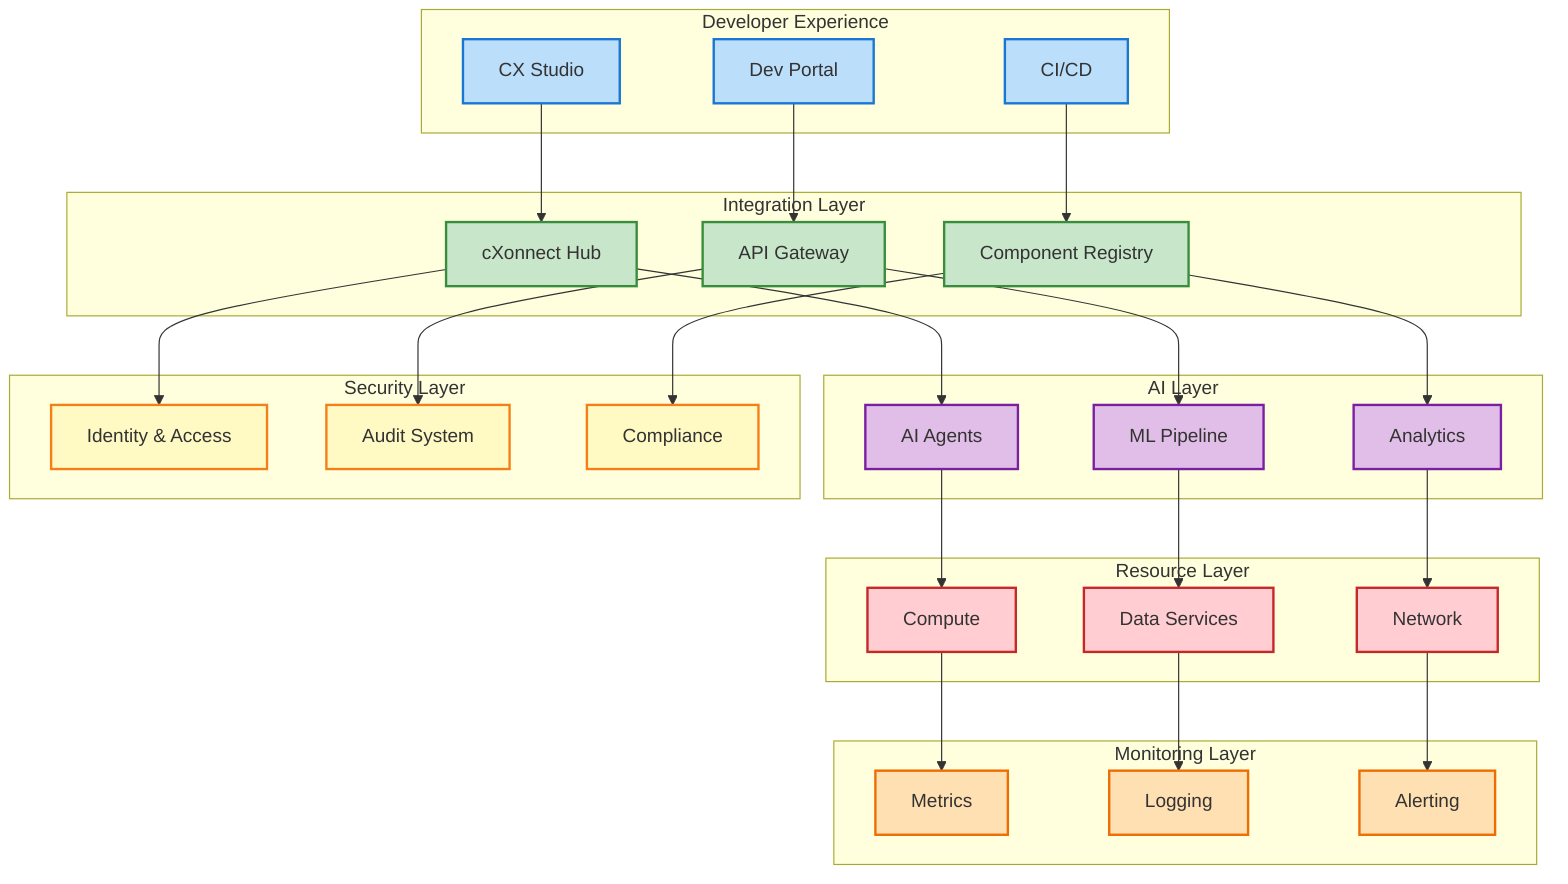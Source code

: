 flowchart TB
    subgraph DEV[Developer Experience]
        Studio[CX Studio]
        Portal[Dev Portal]
        CICD[CI/CD]
    end

    subgraph INT[Integration Layer]
        Hub[cXonnect Hub]
        Registry[Component Registry]
        Gateway[API Gateway]
    end

    subgraph AI[AI Layer]
        Agents[AI Agents]
        ML[ML Pipeline]
        Analytics[Analytics]
    end

    subgraph RES[Resource Layer]
        Compute[Compute]
        Data[Data Services]
        Network[Network]
    end

    subgraph SEC[Security Layer]
        IAM[Identity & Access]
        Audit[Audit System]
        Compliance[Compliance]
    end

    subgraph MON[Monitoring Layer]
        Metrics[Metrics]
        Logs[Logging]
        Alerts[Alerting]
    end

    %% Control Flows
    Studio --> Hub
    Portal --> Gateway
    CICD --> Registry

    %% Data Flows
    Hub --> Agents
    Gateway --> ML
    Registry --> Analytics

    %% Resource Flows
    Agents --> Compute
    ML --> Data
    Analytics --> Network

    %% Security Flows
    Hub --> IAM
    Gateway --> Audit
    Registry --> Compliance

    %% Monitoring Flows
    Compute --> Metrics
    Data --> Logs
    Network --> Alerts

    classDef dev fill:#bbdefb,stroke:#1976d2,stroke-width:2px
    classDef int fill:#c8e6c9,stroke:#388e3c,stroke-width:2px
    classDef ai fill:#e1bee7,stroke:#7b1fa2,stroke-width:2px
    classDef res fill:#ffcdd2,stroke:#c62828,stroke-width:2px
    classDef sec fill:#fff9c4,stroke:#f57f17,stroke-width:2px
    classDef mon fill:#ffe0b2,stroke:#ef6c00,stroke-width:2px

    class Studio,Portal,CICD dev
    class Hub,Registry,Gateway int
    class Agents,ML,Analytics ai
    class Compute,Data,Network res
    class IAM,Audit,Compliance sec
    class Metrics,Logs,Alerts mon